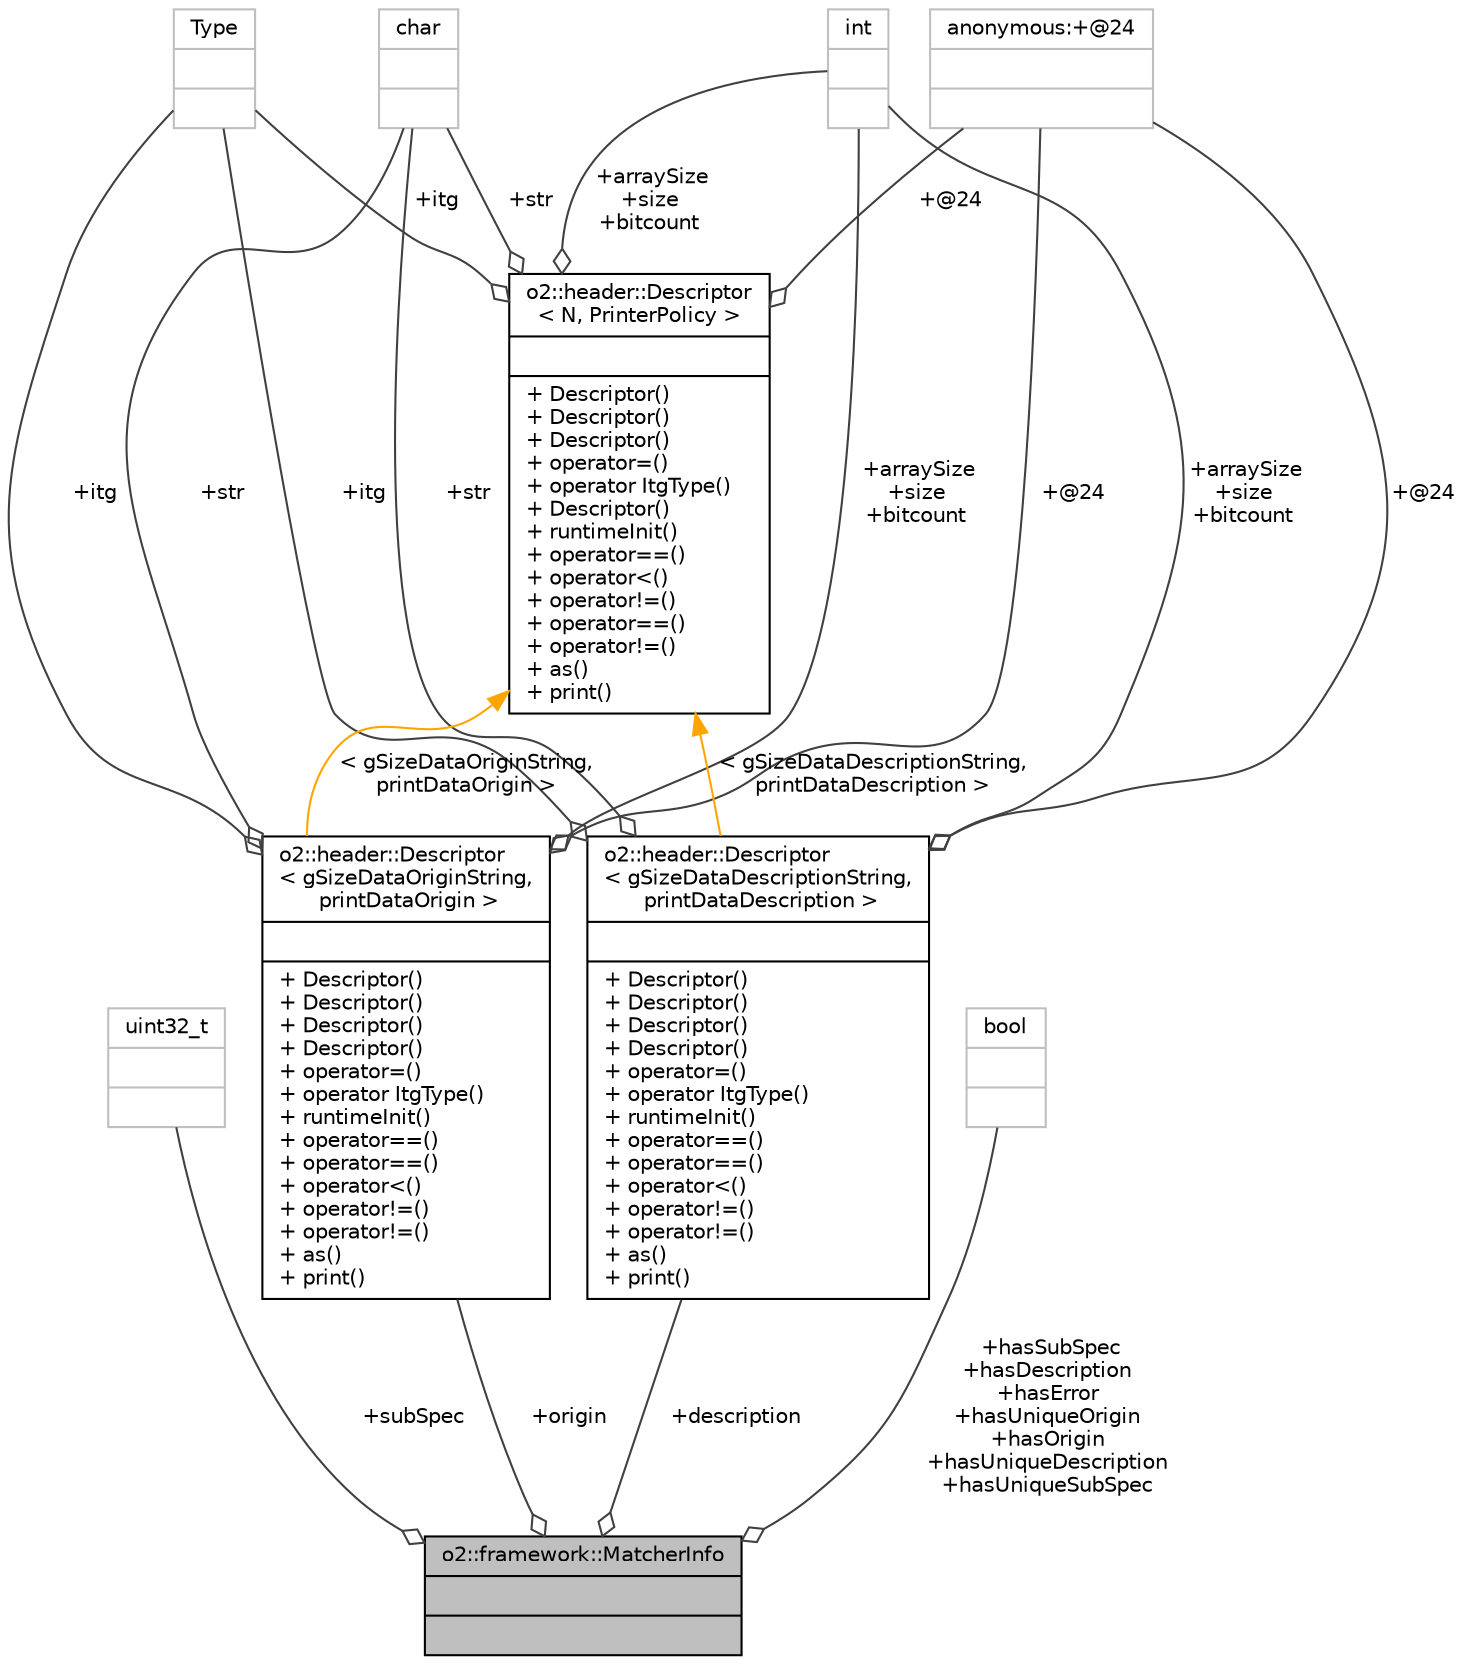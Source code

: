 digraph "o2::framework::MatcherInfo"
{
 // INTERACTIVE_SVG=YES
  bgcolor="transparent";
  edge [fontname="Helvetica",fontsize="10",labelfontname="Helvetica",labelfontsize="10"];
  node [fontname="Helvetica",fontsize="10",shape=record];
  Node1 [label="{o2::framework::MatcherInfo\n||}",height=0.2,width=0.4,color="black", fillcolor="grey75", style="filled", fontcolor="black"];
  Node2 -> Node1 [color="grey25",fontsize="10",style="solid",label=" +subSpec" ,arrowhead="odiamond",fontname="Helvetica"];
  Node2 [label="{uint32_t\n||}",height=0.2,width=0.4,color="grey75"];
  Node3 -> Node1 [color="grey25",fontsize="10",style="solid",label=" +origin" ,arrowhead="odiamond",fontname="Helvetica"];
  Node3 [label="{o2::header::Descriptor\l\< gSizeDataOriginString,\l printDataOrigin \>\n||+ Descriptor()\l+ Descriptor()\l+ Descriptor()\l+ Descriptor()\l+ operator=()\l+ operator ItgType()\l+ runtimeInit()\l+ operator==()\l+ operator==()\l+ operator\<()\l+ operator!=()\l+ operator!=()\l+ as()\l+ print()\l}",height=0.2,width=0.4,color="black",URL="$d9/db3/structo2_1_1header_1_1Descriptor.html"];
  Node4 -> Node3 [color="grey25",fontsize="10",style="solid",label=" +itg" ,arrowhead="odiamond",fontname="Helvetica"];
  Node4 [label="{Type\n||}",height=0.2,width=0.4,color="grey75"];
  Node5 -> Node3 [color="grey25",fontsize="10",style="solid",label=" +str" ,arrowhead="odiamond",fontname="Helvetica"];
  Node5 [label="{char\n||}",height=0.2,width=0.4,color="grey75"];
  Node6 -> Node3 [color="grey25",fontsize="10",style="solid",label=" +arraySize\n+size\n+bitcount" ,arrowhead="odiamond",fontname="Helvetica"];
  Node6 [label="{int\n||}",height=0.2,width=0.4,color="grey75"];
  Node7 -> Node3 [color="grey25",fontsize="10",style="solid",label=" +@24" ,arrowhead="odiamond",fontname="Helvetica"];
  Node7 [label="{anonymous:+@24\n||}",height=0.2,width=0.4,color="grey75"];
  Node8 -> Node3 [dir="back",color="orange",fontsize="10",style="solid",label=" \< gSizeDataOriginString,\l printDataOrigin \>" ,fontname="Helvetica"];
  Node8 [label="{o2::header::Descriptor\l\< N, PrinterPolicy \>\n||+ Descriptor()\l+ Descriptor()\l+ Descriptor()\l+ operator=()\l+ operator ItgType()\l+ Descriptor()\l+ runtimeInit()\l+ operator==()\l+ operator\<()\l+ operator!=()\l+ operator==()\l+ operator!=()\l+ as()\l+ print()\l}",height=0.2,width=0.4,color="black",URL="$d9/db3/structo2_1_1header_1_1Descriptor.html"];
  Node4 -> Node8 [color="grey25",fontsize="10",style="solid",label=" +itg" ,arrowhead="odiamond",fontname="Helvetica"];
  Node5 -> Node8 [color="grey25",fontsize="10",style="solid",label=" +str" ,arrowhead="odiamond",fontname="Helvetica"];
  Node6 -> Node8 [color="grey25",fontsize="10",style="solid",label=" +arraySize\n+size\n+bitcount" ,arrowhead="odiamond",fontname="Helvetica"];
  Node7 -> Node8 [color="grey25",fontsize="10",style="solid",label=" +@24" ,arrowhead="odiamond",fontname="Helvetica"];
  Node9 -> Node1 [color="grey25",fontsize="10",style="solid",label=" +description" ,arrowhead="odiamond",fontname="Helvetica"];
  Node9 [label="{o2::header::Descriptor\l\< gSizeDataDescriptionString,\l printDataDescription \>\n||+ Descriptor()\l+ Descriptor()\l+ Descriptor()\l+ Descriptor()\l+ operator=()\l+ operator ItgType()\l+ runtimeInit()\l+ operator==()\l+ operator==()\l+ operator\<()\l+ operator!=()\l+ operator!=()\l+ as()\l+ print()\l}",height=0.2,width=0.4,color="black",URL="$d9/db3/structo2_1_1header_1_1Descriptor.html"];
  Node4 -> Node9 [color="grey25",fontsize="10",style="solid",label=" +itg" ,arrowhead="odiamond",fontname="Helvetica"];
  Node5 -> Node9 [color="grey25",fontsize="10",style="solid",label=" +str" ,arrowhead="odiamond",fontname="Helvetica"];
  Node6 -> Node9 [color="grey25",fontsize="10",style="solid",label=" +arraySize\n+size\n+bitcount" ,arrowhead="odiamond",fontname="Helvetica"];
  Node7 -> Node9 [color="grey25",fontsize="10",style="solid",label=" +@24" ,arrowhead="odiamond",fontname="Helvetica"];
  Node8 -> Node9 [dir="back",color="orange",fontsize="10",style="solid",label=" \< gSizeDataDescriptionString,\l printDataDescription \>" ,fontname="Helvetica"];
  Node10 -> Node1 [color="grey25",fontsize="10",style="solid",label=" +hasSubSpec\n+hasDescription\n+hasError\n+hasUniqueOrigin\n+hasOrigin\n+hasUniqueDescription\n+hasUniqueSubSpec" ,arrowhead="odiamond",fontname="Helvetica"];
  Node10 [label="{bool\n||}",height=0.2,width=0.4,color="grey75"];
}
